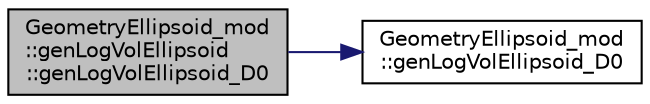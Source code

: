 digraph "GeometryEllipsoid_mod::genLogVolEllipsoid::genLogVolEllipsoid_D0"
{
 // LATEX_PDF_SIZE
  edge [fontname="Helvetica",fontsize="10",labelfontname="Helvetica",labelfontsize="10"];
  node [fontname="Helvetica",fontsize="10",shape=record];
  rankdir="LR";
  Node1 [label="GeometryEllipsoid_mod\l::genLogVolEllipsoid\l::genLogVolEllipsoid_D0",height=0.2,width=0.4,color="black", fillcolor="grey75", style="filled", fontcolor="black",tooltip="Return the logarithm of the volume of an nd-dimensional hyper-ellipsoid."];
  Node1 -> Node2 [color="midnightblue",fontsize="10",style="solid",fontname="Helvetica"];
  Node2 [label="GeometryEllipsoid_mod\l::genLogVolEllipsoid_D0",height=0.2,width=0.4,color="black", fillcolor="white", style="filled",URL="$namespaceGeometryEllipsoid__mod.html#adacef94907e83b0c18f9d334240061b4",tooltip="Return the logarithm of the volume of an nd-dimensional hyper-ellipsoid."];
}
